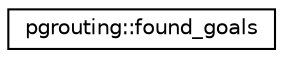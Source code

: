 digraph "Graphical Class Hierarchy"
{
  edge [fontname="Helvetica",fontsize="10",labelfontname="Helvetica",labelfontsize="10"];
  node [fontname="Helvetica",fontsize="10",shape=record];
  rankdir="LR";
  Node0 [label="pgrouting::found_goals",height=0.2,width=0.4,color="black", fillcolor="white", style="filled",URL="$structpgrouting_1_1found__goals.html",tooltip="exception for visitor termination "];
}
